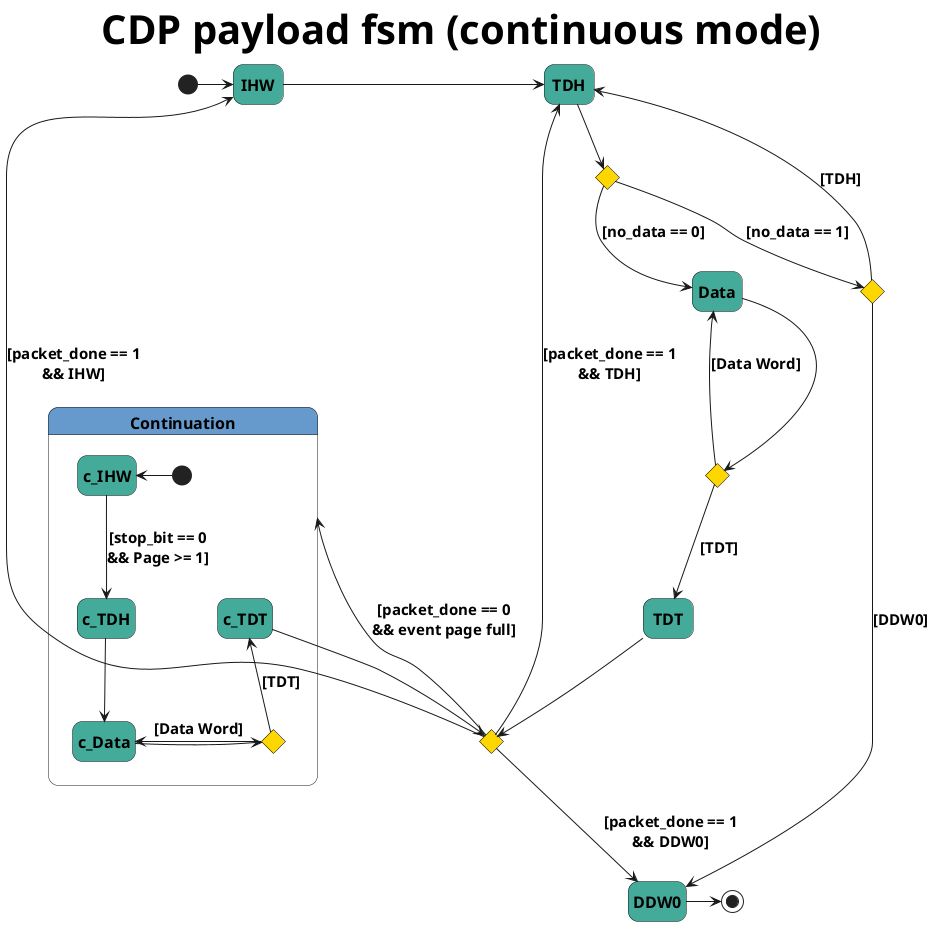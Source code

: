 @startuml cdp_payload_fsm_continuous_mode
' Carto color palette
' light blue       #88CCEE
' light pink/red   #CC6677
' light yellow     #DDCC77
' dark green       #117733
' Dark purple      #332288
' Pink             #AA4499
' Light blue/green #44AA99
' Brown/yellow     #999933
' Dark purple      #882255
' Dark red         #661100
' Medium blue      #6699CC
' Grey             #888888

<style>
title {
  HorizontalAlignment right
  FontSize 40
  'BackGroundColor #F0F0F0
  Margin 1
  Padding 0
}
stateDiagram {
  arrow {
    FontSize 15
    FontStyle bold
  }
}
diamond {
    BackgroundColor #gold
    LineColor black
    LineThickness 0.5
}
</style>
skinparam RoundCorner 20
skinparam State {
  BackgroundColor #44AA99
  FontSize 16
  FontStyle bold
}


Title **CDP payload fsm** (continuous mode)
hide empty description

state after_TDH <<choice>>
state after_TDH_no_data <<choice>>
state after_TDT <<choice>>
state after_Data <<choice>>



[*] -right-----> IHW

IHW -right-> TDH

TDH --> after_TDH

after_TDH --> Data : [no_data == 0]
after_TDH --> after_TDH_no_data : [no_data == 1]

'note left of after_TDH_no_data : Both TDH and DDW0\nare legal next words

after_TDH_no_data --> TDH : [TDH]
after_TDH_no_data --> DDW0 : [DDW0]


Data --> after_Data

'note left of after_Data : Both Data and TDT\nare legal next words

after_Data --> Data : [Data Word]
after_Data --> TDT : [TDT]

TDT --> after_TDT
after_TDT --> TDH : [packet_done == 1\n&& TDH]
after_TDT --> DDW0 : [packet_done == 1\n&& DDW0]
after_TDT --> IHW : [packet_done == 1\n&& IHW]
after_TDT --> Continuation : [packet_done == 0\n&& event page full]
'note right of after_TDT : IHW, TDH and DDW0\nare legal next words\nwhen **packet_done == 1**

state Continuation #6699CC {
  state after_c_Data <<choice>>
    [*] -left---> c_IHW
    c_IHW --> c_TDH : [stop_bit == 0\n&& Page >= 1]


    c_TDH --> c_Data
    c_Data -> after_c_Data

    after_c_Data -left-> c_Data : [Data Word]
    after_c_Data -up-> c_TDT : [TDT]

    c_TDT -down-> after_TDT

    'note top of after_c_Data : Both Data and TDT\nare legal next words\nif event page is not full

}



DDW0 -----right-----> [*]

@enduml
